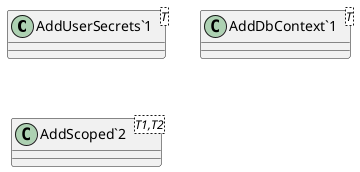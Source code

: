 @startuml
class "AddUserSecrets`1"<T> {
}
class "AddDbContext`1"<T> {
}
class "AddScoped`2"<T1,T2> {
}
@enduml
